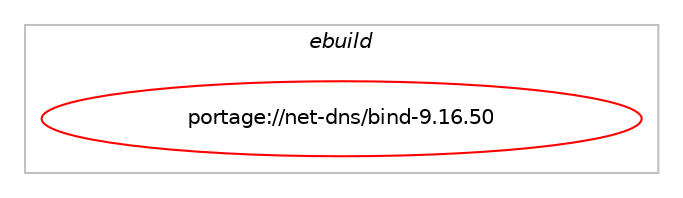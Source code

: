 digraph prolog {

# *************
# Graph options
# *************

newrank=true;
concentrate=true;
compound=true;
graph [rankdir=LR,fontname=Helvetica,fontsize=10,ranksep=1.5];#, ranksep=2.5, nodesep=0.2];
edge  [arrowhead=vee];
node  [fontname=Helvetica,fontsize=10];

# **********
# The ebuild
# **********

subgraph cluster_leftcol {
color=gray;
label=<<i>ebuild</i>>;
id [label="portage://net-dns/bind-9.16.50", color=red, width=4, href="../net-dns/bind-9.16.50.svg"];
}

# ****************
# The dependencies
# ****************

subgraph cluster_midcol {
color=gray;
label=<<i>dependencies</i>>;
subgraph cluster_compile {
fillcolor="#eeeeee";
style=filled;
label=<<i>compile</i>>;
# *** BEGIN UNKNOWN DEPENDENCY TYPE (TODO) ***
# id -> equal(use_conditional_group(positive,berkdb,portage://net-dns/bind-9.16.50,[package_dependency(portage://net-dns/bind-9.16.50,install,no,sys-libs,db,none,[,,],any_same_slot,[])]))
# *** END UNKNOWN DEPENDENCY TYPE (TODO) ***

# *** BEGIN UNKNOWN DEPENDENCY TYPE (TODO) ***
# id -> equal(use_conditional_group(positive,caps,portage://net-dns/bind-9.16.50,[package_dependency(portage://net-dns/bind-9.16.50,install,no,sys-libs,libcap,greaterequal,[2.1.0,,,2.1.0],[],[])]))
# *** END UNKNOWN DEPENDENCY TYPE (TODO) ***

# *** BEGIN UNKNOWN DEPENDENCY TYPE (TODO) ***
# id -> equal(use_conditional_group(positive,dnstap,portage://net-dns/bind-9.16.50,[package_dependency(portage://net-dns/bind-9.16.50,install,no,dev-libs,fstrm,none,[,,],[],[]),package_dependency(portage://net-dns/bind-9.16.50,install,no,dev-libs,protobuf-c,none,[,,],any_same_slot,[])]))
# *** END UNKNOWN DEPENDENCY TYPE (TODO) ***

# *** BEGIN UNKNOWN DEPENDENCY TYPE (TODO) ***
# id -> equal(use_conditional_group(positive,geoip,portage://net-dns/bind-9.16.50,[package_dependency(portage://net-dns/bind-9.16.50,install,no,dev-libs,libmaxminddb,none,[,,],any_same_slot,[])]))
# *** END UNKNOWN DEPENDENCY TYPE (TODO) ***

# *** BEGIN UNKNOWN DEPENDENCY TYPE (TODO) ***
# id -> equal(use_conditional_group(positive,geoip2,portage://net-dns/bind-9.16.50,[package_dependency(portage://net-dns/bind-9.16.50,install,no,dev-libs,libmaxminddb,none,[,,],any_same_slot,[])]))
# *** END UNKNOWN DEPENDENCY TYPE (TODO) ***

# *** BEGIN UNKNOWN DEPENDENCY TYPE (TODO) ***
# id -> equal(use_conditional_group(positive,gssapi,portage://net-dns/bind-9.16.50,[package_dependency(portage://net-dns/bind-9.16.50,install,no,virtual,krb5,none,[,,],[],[])]))
# *** END UNKNOWN DEPENDENCY TYPE (TODO) ***

# *** BEGIN UNKNOWN DEPENDENCY TYPE (TODO) ***
# id -> equal(use_conditional_group(positive,json,portage://net-dns/bind-9.16.50,[package_dependency(portage://net-dns/bind-9.16.50,install,no,dev-libs,json-c,none,[,,],any_same_slot,[])]))
# *** END UNKNOWN DEPENDENCY TYPE (TODO) ***

# *** BEGIN UNKNOWN DEPENDENCY TYPE (TODO) ***
# id -> equal(use_conditional_group(positive,ldap,portage://net-dns/bind-9.16.50,[package_dependency(portage://net-dns/bind-9.16.50,install,no,net-nds,openldap,none,[,,],any_same_slot,[])]))
# *** END UNKNOWN DEPENDENCY TYPE (TODO) ***

# *** BEGIN UNKNOWN DEPENDENCY TYPE (TODO) ***
# id -> equal(use_conditional_group(positive,lmdb,portage://net-dns/bind-9.16.50,[package_dependency(portage://net-dns/bind-9.16.50,install,no,dev-db,lmdb,none,[,,],any_same_slot,[])]))
# *** END UNKNOWN DEPENDENCY TYPE (TODO) ***

# *** BEGIN UNKNOWN DEPENDENCY TYPE (TODO) ***
# id -> equal(use_conditional_group(positive,mysql,portage://net-dns/bind-9.16.50,[package_dependency(portage://net-dns/bind-9.16.50,install,no,dev-db,mysql-connector-c,none,[,,],[slot(0),equal],[])]))
# *** END UNKNOWN DEPENDENCY TYPE (TODO) ***

# *** BEGIN UNKNOWN DEPENDENCY TYPE (TODO) ***
# id -> equal(use_conditional_group(positive,odbc,portage://net-dns/bind-9.16.50,[package_dependency(portage://net-dns/bind-9.16.50,install,no,dev-db,unixODBC,greaterequal,[2.2.6,,,2.2.6],[],[])]))
# *** END UNKNOWN DEPENDENCY TYPE (TODO) ***

# *** BEGIN UNKNOWN DEPENDENCY TYPE (TODO) ***
# id -> equal(use_conditional_group(positive,postgres,portage://net-dns/bind-9.16.50,[package_dependency(portage://net-dns/bind-9.16.50,install,no,dev-db,postgresql,none,[,,],any_same_slot,[])]))
# *** END UNKNOWN DEPENDENCY TYPE (TODO) ***

# *** BEGIN UNKNOWN DEPENDENCY TYPE (TODO) ***
# id -> equal(use_conditional_group(positive,python,portage://net-dns/bind-9.16.50,[use_conditional_group(positive,python_targets_python3_10,portage://net-dns/bind-9.16.50,[package_dependency(portage://net-dns/bind-9.16.50,install,no,dev-lang,python,none,[,,],[slot(3.10)],[])]),use_conditional_group(positive,python_targets_python3_11,portage://net-dns/bind-9.16.50,[package_dependency(portage://net-dns/bind-9.16.50,install,no,dev-lang,python,none,[,,],[slot(3.11)],[])]),use_conditional_group(positive,python_targets_python3_12,portage://net-dns/bind-9.16.50,[package_dependency(portage://net-dns/bind-9.16.50,install,no,dev-lang,python,none,[,,],[slot(3.12)],[])]),package_dependency(portage://net-dns/bind-9.16.50,install,no,dev-python,ply,none,[,,],[],[use(optenable(python_targets_python3_10),negative),use(optenable(python_targets_python3_11),negative),use(optenable(python_targets_python3_12),negative)])]))
# *** END UNKNOWN DEPENDENCY TYPE (TODO) ***

# *** BEGIN UNKNOWN DEPENDENCY TYPE (TODO) ***
# id -> equal(use_conditional_group(positive,xml,portage://net-dns/bind-9.16.50,[package_dependency(portage://net-dns/bind-9.16.50,install,no,dev-libs,libxml2,none,[,,],[],[])]))
# *** END UNKNOWN DEPENDENCY TYPE (TODO) ***

# *** BEGIN UNKNOWN DEPENDENCY TYPE (TODO) ***
# id -> equal(use_conditional_group(positive,zlib,portage://net-dns/bind-9.16.50,[package_dependency(portage://net-dns/bind-9.16.50,install,no,sys-libs,zlib,none,[,,],[],[])]))
# *** END UNKNOWN DEPENDENCY TYPE (TODO) ***

# *** BEGIN UNKNOWN DEPENDENCY TYPE (TODO) ***
# id -> equal(package_dependency(portage://net-dns/bind-9.16.50,install,no,acct-group,named,none,[,,],[],[]))
# *** END UNKNOWN DEPENDENCY TYPE (TODO) ***

# *** BEGIN UNKNOWN DEPENDENCY TYPE (TODO) ***
# id -> equal(package_dependency(portage://net-dns/bind-9.16.50,install,no,acct-user,named,none,[,,],[],[]))
# *** END UNKNOWN DEPENDENCY TYPE (TODO) ***

# *** BEGIN UNKNOWN DEPENDENCY TYPE (TODO) ***
# id -> equal(package_dependency(portage://net-dns/bind-9.16.50,install,no,dev-libs,libuv,none,[,,],any_same_slot,[]))
# *** END UNKNOWN DEPENDENCY TYPE (TODO) ***

# *** BEGIN UNKNOWN DEPENDENCY TYPE (TODO) ***
# id -> equal(package_dependency(portage://net-dns/bind-9.16.50,install,no,dev-libs,openssl,none,[,,],any_same_slot,[use(disable(bindist),negative)]))
# *** END UNKNOWN DEPENDENCY TYPE (TODO) ***

}
subgraph cluster_compileandrun {
fillcolor="#eeeeee";
style=filled;
label=<<i>compile and run</i>>;
}
subgraph cluster_run {
fillcolor="#eeeeee";
style=filled;
label=<<i>run</i>>;
# *** BEGIN UNKNOWN DEPENDENCY TYPE (TODO) ***
# id -> equal(use_conditional_group(positive,berkdb,portage://net-dns/bind-9.16.50,[package_dependency(portage://net-dns/bind-9.16.50,run,no,sys-libs,db,none,[,,],any_same_slot,[])]))
# *** END UNKNOWN DEPENDENCY TYPE (TODO) ***

# *** BEGIN UNKNOWN DEPENDENCY TYPE (TODO) ***
# id -> equal(use_conditional_group(positive,caps,portage://net-dns/bind-9.16.50,[package_dependency(portage://net-dns/bind-9.16.50,run,no,sys-libs,libcap,greaterequal,[2.1.0,,,2.1.0],[],[])]))
# *** END UNKNOWN DEPENDENCY TYPE (TODO) ***

# *** BEGIN UNKNOWN DEPENDENCY TYPE (TODO) ***
# id -> equal(use_conditional_group(positive,dnstap,portage://net-dns/bind-9.16.50,[package_dependency(portage://net-dns/bind-9.16.50,run,no,dev-libs,fstrm,none,[,,],[],[]),package_dependency(portage://net-dns/bind-9.16.50,run,no,dev-libs,protobuf-c,none,[,,],any_same_slot,[])]))
# *** END UNKNOWN DEPENDENCY TYPE (TODO) ***

# *** BEGIN UNKNOWN DEPENDENCY TYPE (TODO) ***
# id -> equal(use_conditional_group(positive,geoip,portage://net-dns/bind-9.16.50,[package_dependency(portage://net-dns/bind-9.16.50,run,no,dev-libs,libmaxminddb,none,[,,],any_same_slot,[])]))
# *** END UNKNOWN DEPENDENCY TYPE (TODO) ***

# *** BEGIN UNKNOWN DEPENDENCY TYPE (TODO) ***
# id -> equal(use_conditional_group(positive,geoip2,portage://net-dns/bind-9.16.50,[package_dependency(portage://net-dns/bind-9.16.50,run,no,dev-libs,libmaxminddb,none,[,,],any_same_slot,[])]))
# *** END UNKNOWN DEPENDENCY TYPE (TODO) ***

# *** BEGIN UNKNOWN DEPENDENCY TYPE (TODO) ***
# id -> equal(use_conditional_group(positive,gssapi,portage://net-dns/bind-9.16.50,[package_dependency(portage://net-dns/bind-9.16.50,run,no,virtual,krb5,none,[,,],[],[])]))
# *** END UNKNOWN DEPENDENCY TYPE (TODO) ***

# *** BEGIN UNKNOWN DEPENDENCY TYPE (TODO) ***
# id -> equal(use_conditional_group(positive,json,portage://net-dns/bind-9.16.50,[package_dependency(portage://net-dns/bind-9.16.50,run,no,dev-libs,json-c,none,[,,],any_same_slot,[])]))
# *** END UNKNOWN DEPENDENCY TYPE (TODO) ***

# *** BEGIN UNKNOWN DEPENDENCY TYPE (TODO) ***
# id -> equal(use_conditional_group(positive,ldap,portage://net-dns/bind-9.16.50,[package_dependency(portage://net-dns/bind-9.16.50,run,no,net-nds,openldap,none,[,,],any_same_slot,[])]))
# *** END UNKNOWN DEPENDENCY TYPE (TODO) ***

# *** BEGIN UNKNOWN DEPENDENCY TYPE (TODO) ***
# id -> equal(use_conditional_group(positive,lmdb,portage://net-dns/bind-9.16.50,[package_dependency(portage://net-dns/bind-9.16.50,run,no,dev-db,lmdb,none,[,,],any_same_slot,[])]))
# *** END UNKNOWN DEPENDENCY TYPE (TODO) ***

# *** BEGIN UNKNOWN DEPENDENCY TYPE (TODO) ***
# id -> equal(use_conditional_group(positive,mysql,portage://net-dns/bind-9.16.50,[package_dependency(portage://net-dns/bind-9.16.50,run,no,dev-db,mysql-connector-c,none,[,,],[slot(0),equal],[])]))
# *** END UNKNOWN DEPENDENCY TYPE (TODO) ***

# *** BEGIN UNKNOWN DEPENDENCY TYPE (TODO) ***
# id -> equal(use_conditional_group(positive,odbc,portage://net-dns/bind-9.16.50,[package_dependency(portage://net-dns/bind-9.16.50,run,no,dev-db,unixODBC,greaterequal,[2.2.6,,,2.2.6],[],[])]))
# *** END UNKNOWN DEPENDENCY TYPE (TODO) ***

# *** BEGIN UNKNOWN DEPENDENCY TYPE (TODO) ***
# id -> equal(use_conditional_group(positive,postgres,portage://net-dns/bind-9.16.50,[package_dependency(portage://net-dns/bind-9.16.50,run,no,dev-db,postgresql,none,[,,],any_same_slot,[])]))
# *** END UNKNOWN DEPENDENCY TYPE (TODO) ***

# *** BEGIN UNKNOWN DEPENDENCY TYPE (TODO) ***
# id -> equal(use_conditional_group(positive,python,portage://net-dns/bind-9.16.50,[use_conditional_group(positive,python_targets_python3_10,portage://net-dns/bind-9.16.50,[package_dependency(portage://net-dns/bind-9.16.50,run,no,dev-lang,python,none,[,,],[slot(3.10)],[])]),use_conditional_group(positive,python_targets_python3_11,portage://net-dns/bind-9.16.50,[package_dependency(portage://net-dns/bind-9.16.50,run,no,dev-lang,python,none,[,,],[slot(3.11)],[])]),use_conditional_group(positive,python_targets_python3_12,portage://net-dns/bind-9.16.50,[package_dependency(portage://net-dns/bind-9.16.50,run,no,dev-lang,python,none,[,,],[slot(3.12)],[])]),package_dependency(portage://net-dns/bind-9.16.50,run,no,dev-python,ply,none,[,,],[],[use(optenable(python_targets_python3_10),negative),use(optenable(python_targets_python3_11),negative),use(optenable(python_targets_python3_12),negative)])]))
# *** END UNKNOWN DEPENDENCY TYPE (TODO) ***

# *** BEGIN UNKNOWN DEPENDENCY TYPE (TODO) ***
# id -> equal(use_conditional_group(positive,selinux,portage://net-dns/bind-9.16.50,[package_dependency(portage://net-dns/bind-9.16.50,run,no,sec-policy,selinux-bind,none,[,,],[],[])]))
# *** END UNKNOWN DEPENDENCY TYPE (TODO) ***

# *** BEGIN UNKNOWN DEPENDENCY TYPE (TODO) ***
# id -> equal(use_conditional_group(positive,xml,portage://net-dns/bind-9.16.50,[package_dependency(portage://net-dns/bind-9.16.50,run,no,dev-libs,libxml2,none,[,,],[],[])]))
# *** END UNKNOWN DEPENDENCY TYPE (TODO) ***

# *** BEGIN UNKNOWN DEPENDENCY TYPE (TODO) ***
# id -> equal(use_conditional_group(positive,zlib,portage://net-dns/bind-9.16.50,[package_dependency(portage://net-dns/bind-9.16.50,run,no,sys-libs,zlib,none,[,,],[],[])]))
# *** END UNKNOWN DEPENDENCY TYPE (TODO) ***

# *** BEGIN UNKNOWN DEPENDENCY TYPE (TODO) ***
# id -> equal(package_dependency(portage://net-dns/bind-9.16.50,run,no,acct-group,named,none,[,,],[],[]))
# *** END UNKNOWN DEPENDENCY TYPE (TODO) ***

# *** BEGIN UNKNOWN DEPENDENCY TYPE (TODO) ***
# id -> equal(package_dependency(portage://net-dns/bind-9.16.50,run,no,acct-user,named,none,[,,],[],[]))
# *** END UNKNOWN DEPENDENCY TYPE (TODO) ***

# *** BEGIN UNKNOWN DEPENDENCY TYPE (TODO) ***
# id -> equal(package_dependency(portage://net-dns/bind-9.16.50,run,no,dev-libs,libuv,none,[,,],any_same_slot,[]))
# *** END UNKNOWN DEPENDENCY TYPE (TODO) ***

# *** BEGIN UNKNOWN DEPENDENCY TYPE (TODO) ***
# id -> equal(package_dependency(portage://net-dns/bind-9.16.50,run,no,dev-libs,openssl,none,[,,],any_same_slot,[use(disable(bindist),negative)]))
# *** END UNKNOWN DEPENDENCY TYPE (TODO) ***

# *** BEGIN UNKNOWN DEPENDENCY TYPE (TODO) ***
# id -> equal(package_dependency(portage://net-dns/bind-9.16.50,run,no,sys-process,psmisc,none,[,,],[],[]))
# *** END UNKNOWN DEPENDENCY TYPE (TODO) ***

# *** BEGIN UNKNOWN DEPENDENCY TYPE (TODO) ***
# id -> equal(package_dependency(portage://net-dns/bind-9.16.50,run,no,virtual,tmpfiles,none,[,,],[],[]))
# *** END UNKNOWN DEPENDENCY TYPE (TODO) ***

}
}

# **************
# The candidates
# **************

subgraph cluster_choices {
rank=same;
color=gray;
label=<<i>candidates</i>>;

}

}
